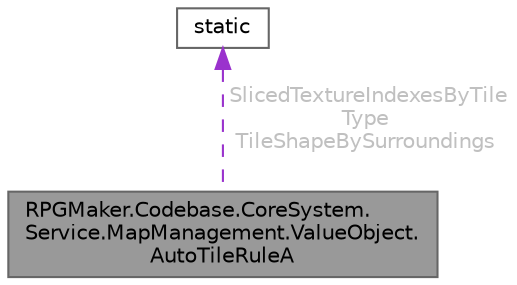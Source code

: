 digraph "RPGMaker.Codebase.CoreSystem.Service.MapManagement.ValueObject.AutoTileRuleA"
{
 // LATEX_PDF_SIZE
  bgcolor="transparent";
  edge [fontname=Helvetica,fontsize=10,labelfontname=Helvetica,labelfontsize=10];
  node [fontname=Helvetica,fontsize=10,shape=box,height=0.2,width=0.4];
  Node1 [id="Node000001",label="RPGMaker.Codebase.CoreSystem.\lService.MapManagement.ValueObject.\lAutoTileRuleA",height=0.2,width=0.4,color="gray40", fillcolor="grey60", style="filled", fontcolor="black",tooltip="😁 自動タイル・ルールＡ"];
  Node2 -> Node1 [id="edge1_Node000001_Node000002",dir="back",color="darkorchid3",style="dashed",tooltip=" ",label=" SlicedTextureIndexesByTile\lType\nTileShapeBySurroundings",fontcolor="grey" ];
  Node2 [id="Node000002",label="static",height=0.2,width=0.4,color="gray40", fillcolor="white", style="filled",tooltip=" "];
}
